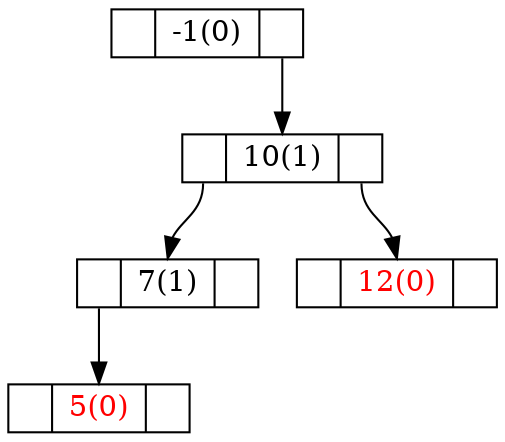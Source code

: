 digraph G {
node [shape = record, height = .1, color = "black"];
-1[label = "<L> |<D> -1(0)|<R> "];
10[label = "<L> |<D> 10(1)|<R> "];
7[label = "<L> |<D> 7(1)|<R> "];
12[label = "<L> |<D> 12(0)|<R> ",fontcolor="red"];
5[label = "<L> |<D> 5(0)|<R> ",fontcolor="red"];
"-1":R -> "10":D;
"10":L -> "7":D;
"10":R -> "12":D;
"7":L -> "5":D;
}
